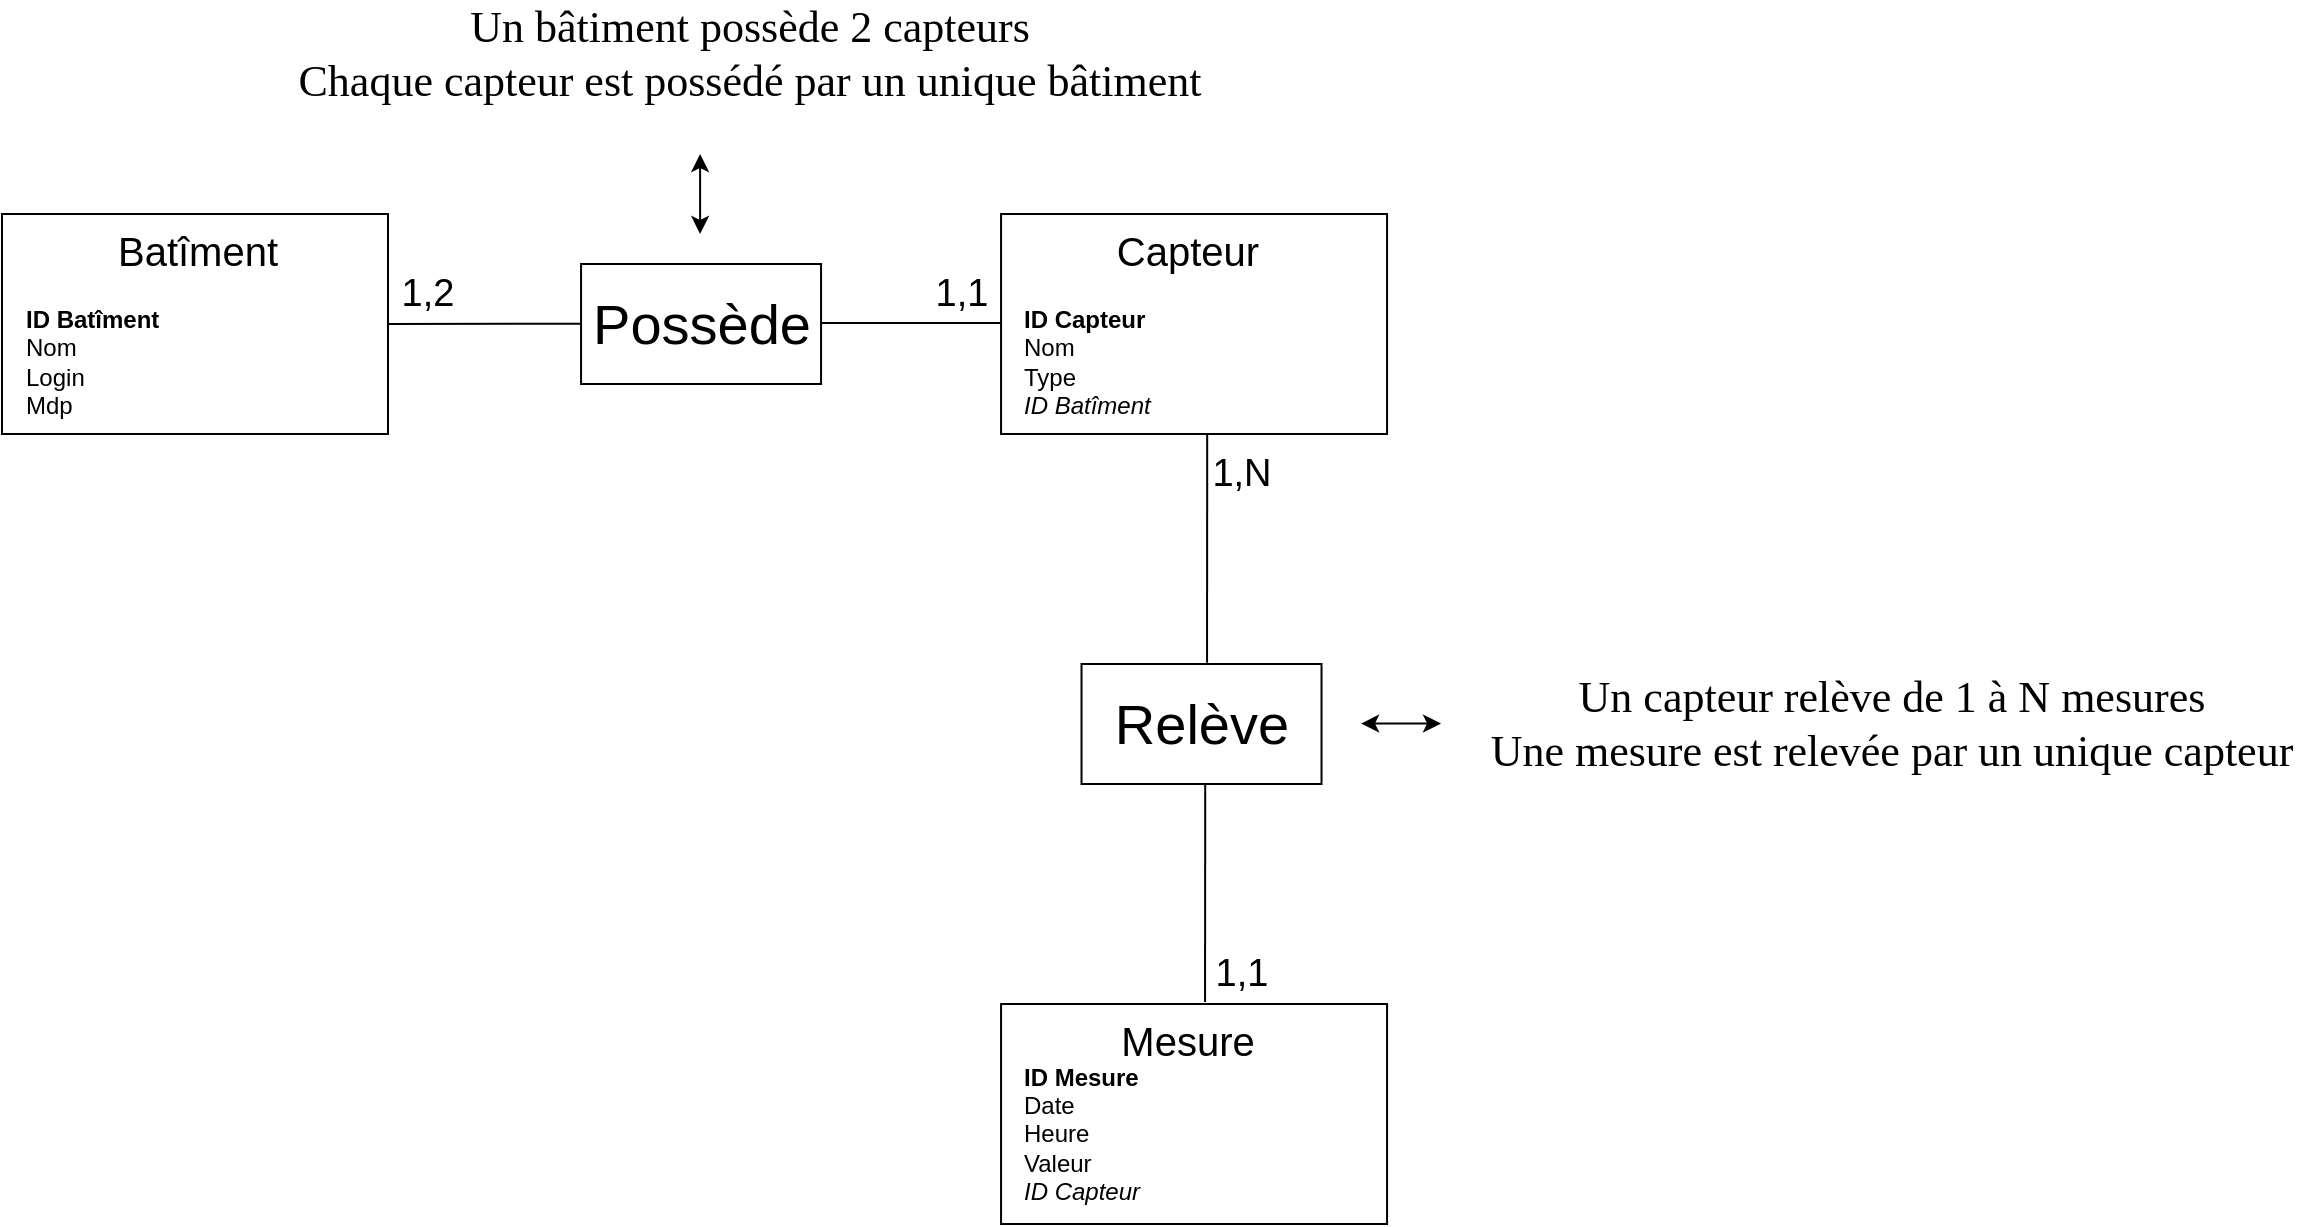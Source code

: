 <mxfile version="21.3.4" type="device">
  <diagram name="Page-1" id="85ghETZa85SvhUksqnS2">
    <mxGraphModel dx="1195" dy="-167" grid="0" gridSize="10" guides="1" tooltips="1" connect="1" arrows="1" fold="1" page="1" pageScale="1" pageWidth="1169" pageHeight="827" math="0" shadow="0">
      <root>
        <mxCell id="0" />
        <mxCell id="1" parent="0" />
        <mxCell id="5mMhvFrJwdljLRZaHN-5-23" value="" style="rounded=0;whiteSpace=wrap;html=1;" parent="1" vertex="1">
          <mxGeometry x="299.53" y="1073" width="120" height="60" as="geometry" />
        </mxCell>
        <mxCell id="5mMhvFrJwdljLRZaHN-5-24" value="&lt;font style=&quot;font-size: 28px;&quot;&gt;Possède&lt;/font&gt;" style="text;html=1;strokeColor=none;fillColor=none;align=center;verticalAlign=middle;whiteSpace=wrap;rounded=0;" parent="1" vertex="1">
          <mxGeometry x="299.53" y="1073" width="120" height="60" as="geometry" />
        </mxCell>
        <mxCell id="5mMhvFrJwdljLRZaHN-5-25" value="" style="endArrow=none;html=1;rounded=0;exitX=1;exitY=0.5;exitDx=0;exitDy=0;" parent="1" edge="1">
          <mxGeometry width="50" height="50" relative="1" as="geometry">
            <mxPoint x="203.0" y="1103" as="sourcePoint" />
            <mxPoint x="299.53" y="1102.83" as="targetPoint" />
          </mxGeometry>
        </mxCell>
        <mxCell id="5mMhvFrJwdljLRZaHN-5-26" value="" style="endArrow=none;html=1;rounded=0;" parent="1" edge="1">
          <mxGeometry width="50" height="50" relative="1" as="geometry">
            <mxPoint x="419.53" y="1102.5" as="sourcePoint" />
            <mxPoint x="509.53" y="1102.5" as="targetPoint" />
          </mxGeometry>
        </mxCell>
        <mxCell id="5mMhvFrJwdljLRZaHN-5-27" value="&lt;font style=&quot;font-size: 19px;&quot;&gt;1,2&lt;/font&gt;" style="text;html=1;strokeColor=none;fillColor=none;align=center;verticalAlign=middle;whiteSpace=wrap;rounded=0;" parent="1" vertex="1">
          <mxGeometry x="203.0" y="1073" width="40" height="30" as="geometry" />
        </mxCell>
        <mxCell id="5mMhvFrJwdljLRZaHN-5-28" value="&lt;font style=&quot;font-size: 19px;&quot;&gt;1,1&lt;/font&gt;" style="text;html=1;strokeColor=none;fillColor=none;align=center;verticalAlign=middle;whiteSpace=wrap;rounded=0;" parent="1" vertex="1">
          <mxGeometry x="469.53" y="1073" width="40" height="30" as="geometry" />
        </mxCell>
        <mxCell id="5mMhvFrJwdljLRZaHN-5-29" value="" style="rounded=0;whiteSpace=wrap;html=1;" parent="1" vertex="1">
          <mxGeometry x="10" y="1048" width="193" height="110" as="geometry" />
        </mxCell>
        <mxCell id="5mMhvFrJwdljLRZaHN-5-30" value="&lt;font style=&quot;font-size: 20px;&quot;&gt;Batîment&lt;/font&gt;" style="text;html=1;strokeColor=none;fillColor=none;align=center;verticalAlign=middle;whiteSpace=wrap;rounded=0;" parent="1" vertex="1">
          <mxGeometry x="78.25" y="1058" width="59.53" height="15" as="geometry" />
        </mxCell>
        <mxCell id="5mMhvFrJwdljLRZaHN-5-31" value="&lt;div align=&quot;left&quot;&gt;&lt;b&gt;ID Batîment&lt;/b&gt;&lt;/div&gt;&lt;div align=&quot;left&quot;&gt;Nom&lt;/div&gt;&lt;div align=&quot;left&quot;&gt;Login&lt;/div&gt;&lt;div align=&quot;left&quot;&gt;Mdp&lt;br&gt;&lt;/div&gt;" style="text;html=1;strokeColor=none;fillColor=none;align=left;verticalAlign=middle;whiteSpace=wrap;rounded=0;" parent="1" vertex="1">
          <mxGeometry x="19.53" y="1093" width="105.59" height="57.5" as="geometry" />
        </mxCell>
        <mxCell id="5mMhvFrJwdljLRZaHN-5-32" value="" style="rounded=0;whiteSpace=wrap;html=1;" parent="1" vertex="1">
          <mxGeometry x="509.53" y="1048" width="193" height="110" as="geometry" />
        </mxCell>
        <mxCell id="5mMhvFrJwdljLRZaHN-5-33" value="&lt;font style=&quot;font-size: 20px;&quot;&gt;Capteur&lt;/font&gt;" style="text;html=1;strokeColor=none;fillColor=none;align=center;verticalAlign=middle;whiteSpace=wrap;rounded=0;" parent="1" vertex="1">
          <mxGeometry x="573" y="1058" width="59.53" height="15" as="geometry" />
        </mxCell>
        <mxCell id="5mMhvFrJwdljLRZaHN-5-34" value="&lt;div align=&quot;left&quot;&gt;&lt;b&gt;ID Capteur&lt;/b&gt;&lt;/div&gt;&lt;div align=&quot;left&quot;&gt;Nom&lt;/div&gt;&lt;div align=&quot;left&quot;&gt;Type&lt;br&gt;&lt;/div&gt;&lt;div align=&quot;left&quot;&gt;&lt;i&gt;ID Batîment&lt;/i&gt;&lt;br&gt;&lt;/div&gt;" style="text;html=1;strokeColor=none;fillColor=none;align=left;verticalAlign=middle;whiteSpace=wrap;rounded=0;" parent="1" vertex="1">
          <mxGeometry x="519.06" y="1093" width="105.59" height="57.5" as="geometry" />
        </mxCell>
        <mxCell id="5mMhvFrJwdljLRZaHN-5-35" value="" style="rounded=0;whiteSpace=wrap;html=1;" parent="1" vertex="1">
          <mxGeometry x="549.76" y="1273" width="120" height="60" as="geometry" />
        </mxCell>
        <mxCell id="5mMhvFrJwdljLRZaHN-5-36" value="&lt;font style=&quot;font-size: 28px;&quot;&gt;Relèv&lt;font style=&quot;font-size: 28px;&quot;&gt;e&lt;/font&gt;&lt;/font&gt;" style="text;html=1;strokeColor=none;fillColor=none;align=center;verticalAlign=middle;whiteSpace=wrap;rounded=0;" parent="1" vertex="1">
          <mxGeometry x="549.76" y="1273" width="120" height="60" as="geometry" />
        </mxCell>
        <mxCell id="5mMhvFrJwdljLRZaHN-5-38" value="" style="endArrow=none;html=1;rounded=0;exitX=0.523;exitY=-0.011;exitDx=0;exitDy=0;exitPerimeter=0;" parent="1" source="5mMhvFrJwdljLRZaHN-5-36" edge="1">
          <mxGeometry width="50" height="50" relative="1" as="geometry">
            <mxPoint x="612.61" y="1269" as="sourcePoint" />
            <mxPoint x="612.61" y="1158" as="targetPoint" />
          </mxGeometry>
        </mxCell>
        <mxCell id="5mMhvFrJwdljLRZaHN-5-39" value="&lt;font style=&quot;font-size: 19px;&quot;&gt;1,N&lt;/font&gt;" style="text;html=1;strokeColor=none;fillColor=none;align=center;verticalAlign=middle;whiteSpace=wrap;rounded=0;" parent="1" vertex="1">
          <mxGeometry x="609.53" y="1163" width="40" height="30" as="geometry" />
        </mxCell>
        <mxCell id="5mMhvFrJwdljLRZaHN-5-40" value="&lt;font style=&quot;font-size: 19px;&quot;&gt;1,1&lt;/font&gt;" style="text;html=1;strokeColor=none;fillColor=none;align=center;verticalAlign=middle;whiteSpace=wrap;rounded=0;" parent="1" vertex="1">
          <mxGeometry x="609.53" y="1413" width="40" height="30" as="geometry" />
        </mxCell>
        <mxCell id="5mMhvFrJwdljLRZaHN-5-44" value="" style="rounded=0;whiteSpace=wrap;html=1;" parent="1" vertex="1">
          <mxGeometry x="509.53" y="1443" width="193" height="110" as="geometry" />
        </mxCell>
        <mxCell id="5mMhvFrJwdljLRZaHN-5-45" value="&lt;font style=&quot;font-size: 20px;&quot;&gt;Mesure&lt;/font&gt;" style="text;html=1;strokeColor=none;fillColor=none;align=center;verticalAlign=middle;whiteSpace=wrap;rounded=0;" parent="1" vertex="1">
          <mxGeometry x="573" y="1453" width="59.53" height="15" as="geometry" />
        </mxCell>
        <mxCell id="5mMhvFrJwdljLRZaHN-5-46" value="&lt;div align=&quot;left&quot;&gt;&lt;b&gt;ID Mesure&lt;/b&gt;&lt;/div&gt;&lt;div align=&quot;left&quot;&gt;Date&lt;br&gt;&lt;/div&gt;&lt;div align=&quot;left&quot;&gt;Heure&lt;br&gt;&lt;/div&gt;&lt;div align=&quot;left&quot;&gt;Valeur&lt;/div&gt;&lt;div align=&quot;left&quot;&gt;&lt;i&gt;ID Capteur&lt;br&gt;&lt;/i&gt;&lt;/div&gt;" style="text;html=1;strokeColor=none;fillColor=none;align=left;verticalAlign=middle;whiteSpace=wrap;rounded=0;" parent="1" vertex="1">
          <mxGeometry x="519.06" y="1473" width="105.59" height="70" as="geometry" />
        </mxCell>
        <mxCell id="5mMhvFrJwdljLRZaHN-5-47" value="&lt;div style=&quot;font-size: 22px;&quot;&gt;&lt;font style=&quot;font-size: 22px;&quot; face=&quot;Times New Roman&quot;&gt;Un bâtiment possède 2 capteurs&lt;/font&gt;&lt;/div&gt;&lt;div style=&quot;font-size: 22px;&quot;&gt;&lt;font style=&quot;font-size: 22px;&quot; face=&quot;Times New Roman&quot;&gt;&lt;font style=&quot;font-size: 22px;&quot;&gt;Chaque capteur est possédé par un unique bâtiment&lt;/font&gt;&lt;/font&gt;&lt;font style=&quot;font-size: 22px;&quot; face=&quot;Times New Roman&quot;&gt;&lt;br&gt;&lt;/font&gt;&lt;/div&gt;" style="text;html=1;strokeColor=none;fillColor=none;align=center;verticalAlign=middle;whiteSpace=wrap;rounded=0;" parent="1" vertex="1">
          <mxGeometry x="150.03" y="943" width="467.97" height="50" as="geometry" />
        </mxCell>
        <mxCell id="5mMhvFrJwdljLRZaHN-5-48" value="&lt;div style=&quot;font-size: 22px;&quot;&gt;&lt;font style=&quot;font-size: 22px;&quot; face=&quot;Times New Roman&quot;&gt;Un capteur relève de 1 à N mesures&lt;/font&gt;&lt;/div&gt;&lt;div style=&quot;font-size: 22px;&quot;&gt;&lt;font style=&quot;font-size: 22px;&quot; face=&quot;Times New Roman&quot;&gt;&lt;font style=&quot;font-size: 22px;&quot;&gt;Une mesure est relevée par un unique capteur&lt;/font&gt;&lt;/font&gt;&lt;font style=&quot;font-size: 22px;&quot; face=&quot;Times New Roman&quot;&gt;&lt;br&gt;&lt;/font&gt;&lt;/div&gt;" style="text;html=1;strokeColor=none;fillColor=none;align=center;verticalAlign=middle;whiteSpace=wrap;rounded=0;" parent="1" vertex="1">
          <mxGeometry x="749.53" y="1278" width="410" height="50" as="geometry" />
        </mxCell>
        <mxCell id="5mMhvFrJwdljLRZaHN-5-49" value="" style="endArrow=none;html=1;rounded=0;" parent="1" edge="1">
          <mxGeometry width="50" height="50" relative="1" as="geometry">
            <mxPoint x="611.53" y="1442" as="sourcePoint" />
            <mxPoint x="611.61" y="1333" as="targetPoint" />
          </mxGeometry>
        </mxCell>
        <mxCell id="5mMhvFrJwdljLRZaHN-5-50" value="" style="endArrow=classic;startArrow=classic;html=1;rounded=0;" parent="1" edge="1">
          <mxGeometry width="50" height="50" relative="1" as="geometry">
            <mxPoint x="359.05" y="1058" as="sourcePoint" />
            <mxPoint x="359.05" y="1018" as="targetPoint" />
          </mxGeometry>
        </mxCell>
        <mxCell id="5mMhvFrJwdljLRZaHN-5-51" value="" style="endArrow=classic;startArrow=classic;html=1;rounded=0;" parent="1" edge="1">
          <mxGeometry width="50" height="50" relative="1" as="geometry">
            <mxPoint x="689.53" y="1302.76" as="sourcePoint" />
            <mxPoint x="729.53" y="1302.76" as="targetPoint" />
          </mxGeometry>
        </mxCell>
      </root>
    </mxGraphModel>
  </diagram>
</mxfile>
